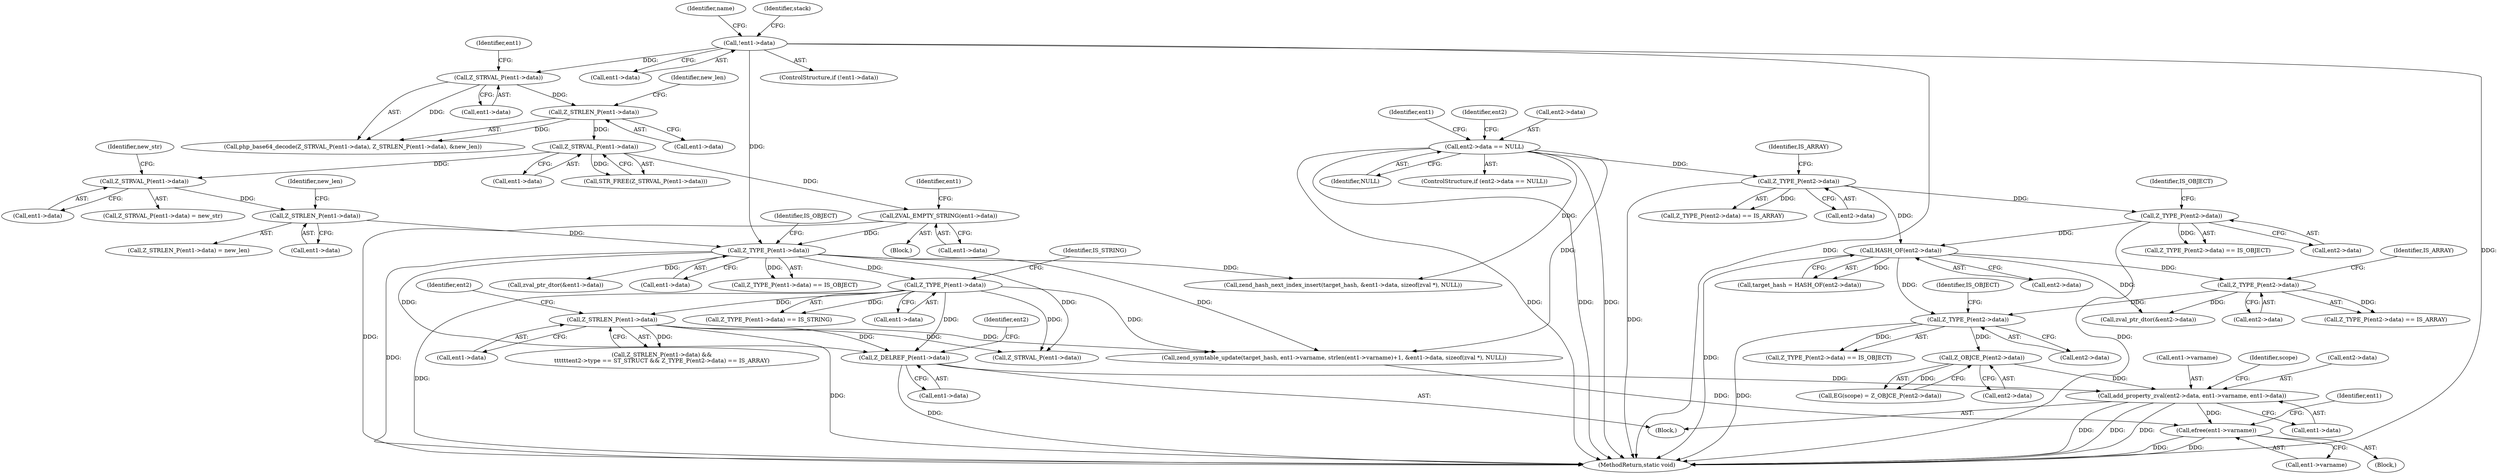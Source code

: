 digraph "0_php-src_a14fdb9746262549bbbb96abb87338bacd147e1b?w=1_0@pointer" {
"1000482" [label="(Call,add_property_zval(ent2->data, ent1->varname, ent1->data))"];
"1000474" [label="(Call,Z_OBJCE_P(ent2->data))"];
"1000460" [label="(Call,Z_TYPE_P(ent2->data))"];
"1000376" [label="(Call,Z_TYPE_P(ent2->data))"];
"1000340" [label="(Call,HASH_OF(ent2->data))"];
"1000332" [label="(Call,Z_TYPE_P(ent2->data))"];
"1000326" [label="(Call,Z_TYPE_P(ent2->data))"];
"1000309" [label="(Call,ent2->data == NULL)"];
"1000478" [label="(Call,Z_DELREF_P(ent1->data))"];
"1000264" [label="(Call,Z_TYPE_P(ent1->data))"];
"1000258" [label="(Call,ZVAL_EMPTY_STRING(ent1->data))"];
"1000237" [label="(Call,Z_STRVAL_P(ent1->data))"];
"1000230" [label="(Call,Z_STRLEN_P(ent1->data))"];
"1000226" [label="(Call,Z_STRVAL_P(ent1->data))"];
"1000186" [label="(Call,!ent1->data)"];
"1000251" [label="(Call,Z_STRLEN_P(ent1->data))"];
"1000245" [label="(Call,Z_STRVAL_P(ent1->data))"];
"1000365" [label="(Call,Z_STRLEN_P(ent1->data))"];
"1000359" [label="(Call,Z_TYPE_P(ent1->data))"];
"1000516" [label="(Call,efree(ent1->varname))"];
"1000326" [label="(Call,Z_TYPE_P(ent2->data))"];
"1000486" [label="(Call,ent1->varname)"];
"1000464" [label="(Identifier,IS_OBJECT)"];
"1000315" [label="(Call,zval_ptr_dtor(&ent1->data))"];
"1000258" [label="(Call,ZVAL_EMPTY_STRING(ent1->data))"];
"1000186" [label="(Call,!ent1->data)"];
"1000257" [label="(Block,)"];
"1000232" [label="(Identifier,ent1)"];
"1000522" [label="(Call,zend_hash_next_index_insert(target_hash, &ent1->data, sizeof(zval *), NULL))"];
"1000380" [label="(Identifier,IS_ARRAY)"];
"1000498" [label="(Call,zend_symtable_update(target_hash, ent1->varname, strlen(ent1->varname)+1, &ent1->data, sizeof(zval *), NULL))"];
"1000479" [label="(Call,ent1->data)"];
"1000494" [label="(Identifier,scope)"];
"1000460" [label="(Call,Z_TYPE_P(ent2->data))"];
"1000461" [label="(Call,ent2->data)"];
"1000265" [label="(Call,ent1->data)"];
"1000313" [label="(Identifier,NULL)"];
"1000484" [label="(Identifier,ent2)"];
"1000328" [label="(Identifier,ent2)"];
"1000236" [label="(Call,STR_FREE(Z_STRVAL_P(ent1->data)))"];
"1000227" [label="(Call,ent1->data)"];
"1000325" [label="(Call,Z_TYPE_P(ent2->data) == IS_ARRAY)"];
"1000252" [label="(Call,ent1->data)"];
"1000331" [label="(Call,Z_TYPE_P(ent2->data) == IS_OBJECT)"];
"1000215" [label="(Identifier,name)"];
"1000483" [label="(Call,ent2->data)"];
"1000251" [label="(Call,Z_STRLEN_P(ent1->data))"];
"1000340" [label="(Call,HASH_OF(ent2->data))"];
"1000309" [label="(Call,ent2->data == NULL)"];
"1000308" [label="(ControlStructure,if (ent2->data == NULL))"];
"1000264" [label="(Call,Z_TYPE_P(ent1->data))"];
"1000245" [label="(Call,Z_STRVAL_P(ent1->data))"];
"1000375" [label="(Call,Z_TYPE_P(ent2->data) == IS_ARRAY)"];
"1000341" [label="(Call,ent2->data)"];
"1000489" [label="(Call,ent1->data)"];
"1000244" [label="(Call,Z_STRVAL_P(ent1->data) = new_str)"];
"1000365" [label="(Call,Z_STRLEN_P(ent1->data))"];
"1000263" [label="(Call,Z_TYPE_P(ent1->data) == IS_OBJECT)"];
"1000226" [label="(Call,Z_STRVAL_P(ent1->data))"];
"1000231" [label="(Call,ent1->data)"];
"1000310" [label="(Call,ent2->data)"];
"1000318" [label="(Identifier,ent1)"];
"1000348" [label="(Block,)"];
"1000482" [label="(Call,add_property_zval(ent2->data, ent1->varname, ent1->data))"];
"1000387" [label="(Call,Z_STRVAL_P(ent1->data))"];
"1000250" [label="(Call,Z_STRLEN_P(ent1->data) = new_len)"];
"1000330" [label="(Identifier,IS_ARRAY)"];
"1000475" [label="(Call,ent2->data)"];
"1000360" [label="(Call,ent1->data)"];
"1000372" [label="(Identifier,ent2)"];
"1000249" [label="(Identifier,new_str)"];
"1000517" [label="(Call,ent1->varname)"];
"1000474" [label="(Call,Z_OBJCE_P(ent2->data))"];
"1000359" [label="(Call,Z_TYPE_P(ent1->data))"];
"1000465" [label="(Block,)"];
"1000230" [label="(Call,Z_STRLEN_P(ent1->data))"];
"1000376" [label="(Call,Z_TYPE_P(ent2->data))"];
"1000532" [label="(Identifier,ent1)"];
"1000338" [label="(Call,target_hash = HASH_OF(ent2->data))"];
"1000268" [label="(Identifier,IS_OBJECT)"];
"1000358" [label="(Call,Z_TYPE_P(ent1->data) == IS_STRING)"];
"1000516" [label="(Call,efree(ent1->varname))"];
"1000336" [label="(Identifier,IS_OBJECT)"];
"1000259" [label="(Call,ent1->data)"];
"1000364" [label="(Call,Z_STRLEN_P(ent1->data) &&\n\t\t\t\t\t\tent2->type == ST_STRUCT && Z_TYPE_P(ent2->data) == IS_ARRAY)"];
"1000327" [label="(Call,ent2->data)"];
"1000246" [label="(Call,ent1->data)"];
"1000194" [label="(Identifier,stack)"];
"1000478" [label="(Call,Z_DELREF_P(ent1->data))"];
"1000332" [label="(Call,Z_TYPE_P(ent2->data))"];
"1000225" [label="(Call,php_base64_decode(Z_STRVAL_P(ent1->data), Z_STRLEN_P(ent1->data), &new_len))"];
"1000471" [label="(Call,EG(scope) = Z_OBJCE_P(ent2->data))"];
"1000237" [label="(Call,Z_STRVAL_P(ent1->data))"];
"1000266" [label="(Identifier,ent1)"];
"1000187" [label="(Call,ent1->data)"];
"1000377" [label="(Call,ent2->data)"];
"1000255" [label="(Identifier,new_len)"];
"1000235" [label="(Identifier,new_len)"];
"1000580" [label="(MethodReturn,static void)"];
"1000238" [label="(Call,ent1->data)"];
"1000333" [label="(Call,ent2->data)"];
"1000459" [label="(Call,Z_TYPE_P(ent2->data) == IS_OBJECT)"];
"1000442" [label="(Call,zval_ptr_dtor(&ent2->data))"];
"1000185" [label="(ControlStructure,if (!ent1->data))"];
"1000363" [label="(Identifier,IS_STRING)"];
"1000366" [label="(Call,ent1->data)"];
"1000482" -> "1000465"  [label="AST: "];
"1000482" -> "1000489"  [label="CFG: "];
"1000483" -> "1000482"  [label="AST: "];
"1000486" -> "1000482"  [label="AST: "];
"1000489" -> "1000482"  [label="AST: "];
"1000494" -> "1000482"  [label="CFG: "];
"1000482" -> "1000580"  [label="DDG: "];
"1000482" -> "1000580"  [label="DDG: "];
"1000482" -> "1000580"  [label="DDG: "];
"1000474" -> "1000482"  [label="DDG: "];
"1000478" -> "1000482"  [label="DDG: "];
"1000482" -> "1000516"  [label="DDG: "];
"1000474" -> "1000471"  [label="AST: "];
"1000474" -> "1000475"  [label="CFG: "];
"1000475" -> "1000474"  [label="AST: "];
"1000471" -> "1000474"  [label="CFG: "];
"1000474" -> "1000471"  [label="DDG: "];
"1000460" -> "1000474"  [label="DDG: "];
"1000460" -> "1000459"  [label="AST: "];
"1000460" -> "1000461"  [label="CFG: "];
"1000461" -> "1000460"  [label="AST: "];
"1000464" -> "1000460"  [label="CFG: "];
"1000460" -> "1000580"  [label="DDG: "];
"1000460" -> "1000459"  [label="DDG: "];
"1000376" -> "1000460"  [label="DDG: "];
"1000340" -> "1000460"  [label="DDG: "];
"1000376" -> "1000375"  [label="AST: "];
"1000376" -> "1000377"  [label="CFG: "];
"1000377" -> "1000376"  [label="AST: "];
"1000380" -> "1000376"  [label="CFG: "];
"1000376" -> "1000375"  [label="DDG: "];
"1000340" -> "1000376"  [label="DDG: "];
"1000376" -> "1000442"  [label="DDG: "];
"1000340" -> "1000338"  [label="AST: "];
"1000340" -> "1000341"  [label="CFG: "];
"1000341" -> "1000340"  [label="AST: "];
"1000338" -> "1000340"  [label="CFG: "];
"1000340" -> "1000580"  [label="DDG: "];
"1000340" -> "1000338"  [label="DDG: "];
"1000332" -> "1000340"  [label="DDG: "];
"1000326" -> "1000340"  [label="DDG: "];
"1000340" -> "1000442"  [label="DDG: "];
"1000332" -> "1000331"  [label="AST: "];
"1000332" -> "1000333"  [label="CFG: "];
"1000333" -> "1000332"  [label="AST: "];
"1000336" -> "1000332"  [label="CFG: "];
"1000332" -> "1000580"  [label="DDG: "];
"1000332" -> "1000331"  [label="DDG: "];
"1000326" -> "1000332"  [label="DDG: "];
"1000326" -> "1000325"  [label="AST: "];
"1000326" -> "1000327"  [label="CFG: "];
"1000327" -> "1000326"  [label="AST: "];
"1000330" -> "1000326"  [label="CFG: "];
"1000326" -> "1000580"  [label="DDG: "];
"1000326" -> "1000325"  [label="DDG: "];
"1000309" -> "1000326"  [label="DDG: "];
"1000309" -> "1000308"  [label="AST: "];
"1000309" -> "1000313"  [label="CFG: "];
"1000310" -> "1000309"  [label="AST: "];
"1000313" -> "1000309"  [label="AST: "];
"1000318" -> "1000309"  [label="CFG: "];
"1000328" -> "1000309"  [label="CFG: "];
"1000309" -> "1000580"  [label="DDG: "];
"1000309" -> "1000580"  [label="DDG: "];
"1000309" -> "1000580"  [label="DDG: "];
"1000309" -> "1000498"  [label="DDG: "];
"1000309" -> "1000522"  [label="DDG: "];
"1000478" -> "1000465"  [label="AST: "];
"1000478" -> "1000479"  [label="CFG: "];
"1000479" -> "1000478"  [label="AST: "];
"1000484" -> "1000478"  [label="CFG: "];
"1000478" -> "1000580"  [label="DDG: "];
"1000264" -> "1000478"  [label="DDG: "];
"1000365" -> "1000478"  [label="DDG: "];
"1000359" -> "1000478"  [label="DDG: "];
"1000264" -> "1000263"  [label="AST: "];
"1000264" -> "1000265"  [label="CFG: "];
"1000265" -> "1000264"  [label="AST: "];
"1000268" -> "1000264"  [label="CFG: "];
"1000264" -> "1000580"  [label="DDG: "];
"1000264" -> "1000263"  [label="DDG: "];
"1000258" -> "1000264"  [label="DDG: "];
"1000186" -> "1000264"  [label="DDG: "];
"1000251" -> "1000264"  [label="DDG: "];
"1000264" -> "1000315"  [label="DDG: "];
"1000264" -> "1000359"  [label="DDG: "];
"1000264" -> "1000387"  [label="DDG: "];
"1000264" -> "1000498"  [label="DDG: "];
"1000264" -> "1000522"  [label="DDG: "];
"1000258" -> "1000257"  [label="AST: "];
"1000258" -> "1000259"  [label="CFG: "];
"1000259" -> "1000258"  [label="AST: "];
"1000266" -> "1000258"  [label="CFG: "];
"1000258" -> "1000580"  [label="DDG: "];
"1000237" -> "1000258"  [label="DDG: "];
"1000237" -> "1000236"  [label="AST: "];
"1000237" -> "1000238"  [label="CFG: "];
"1000238" -> "1000237"  [label="AST: "];
"1000236" -> "1000237"  [label="CFG: "];
"1000237" -> "1000236"  [label="DDG: "];
"1000230" -> "1000237"  [label="DDG: "];
"1000237" -> "1000245"  [label="DDG: "];
"1000230" -> "1000225"  [label="AST: "];
"1000230" -> "1000231"  [label="CFG: "];
"1000231" -> "1000230"  [label="AST: "];
"1000235" -> "1000230"  [label="CFG: "];
"1000230" -> "1000225"  [label="DDG: "];
"1000226" -> "1000230"  [label="DDG: "];
"1000226" -> "1000225"  [label="AST: "];
"1000226" -> "1000227"  [label="CFG: "];
"1000227" -> "1000226"  [label="AST: "];
"1000232" -> "1000226"  [label="CFG: "];
"1000226" -> "1000225"  [label="DDG: "];
"1000186" -> "1000226"  [label="DDG: "];
"1000186" -> "1000185"  [label="AST: "];
"1000186" -> "1000187"  [label="CFG: "];
"1000187" -> "1000186"  [label="AST: "];
"1000194" -> "1000186"  [label="CFG: "];
"1000215" -> "1000186"  [label="CFG: "];
"1000186" -> "1000580"  [label="DDG: "];
"1000186" -> "1000580"  [label="DDG: "];
"1000251" -> "1000250"  [label="AST: "];
"1000251" -> "1000252"  [label="CFG: "];
"1000252" -> "1000251"  [label="AST: "];
"1000255" -> "1000251"  [label="CFG: "];
"1000245" -> "1000251"  [label="DDG: "];
"1000245" -> "1000244"  [label="AST: "];
"1000245" -> "1000246"  [label="CFG: "];
"1000246" -> "1000245"  [label="AST: "];
"1000249" -> "1000245"  [label="CFG: "];
"1000365" -> "1000364"  [label="AST: "];
"1000365" -> "1000366"  [label="CFG: "];
"1000366" -> "1000365"  [label="AST: "];
"1000372" -> "1000365"  [label="CFG: "];
"1000364" -> "1000365"  [label="CFG: "];
"1000365" -> "1000580"  [label="DDG: "];
"1000365" -> "1000364"  [label="DDG: "];
"1000359" -> "1000365"  [label="DDG: "];
"1000365" -> "1000387"  [label="DDG: "];
"1000365" -> "1000498"  [label="DDG: "];
"1000359" -> "1000358"  [label="AST: "];
"1000359" -> "1000360"  [label="CFG: "];
"1000360" -> "1000359"  [label="AST: "];
"1000363" -> "1000359"  [label="CFG: "];
"1000359" -> "1000580"  [label="DDG: "];
"1000359" -> "1000358"  [label="DDG: "];
"1000359" -> "1000387"  [label="DDG: "];
"1000359" -> "1000498"  [label="DDG: "];
"1000516" -> "1000348"  [label="AST: "];
"1000516" -> "1000517"  [label="CFG: "];
"1000517" -> "1000516"  [label="AST: "];
"1000532" -> "1000516"  [label="CFG: "];
"1000516" -> "1000580"  [label="DDG: "];
"1000516" -> "1000580"  [label="DDG: "];
"1000498" -> "1000516"  [label="DDG: "];
}
